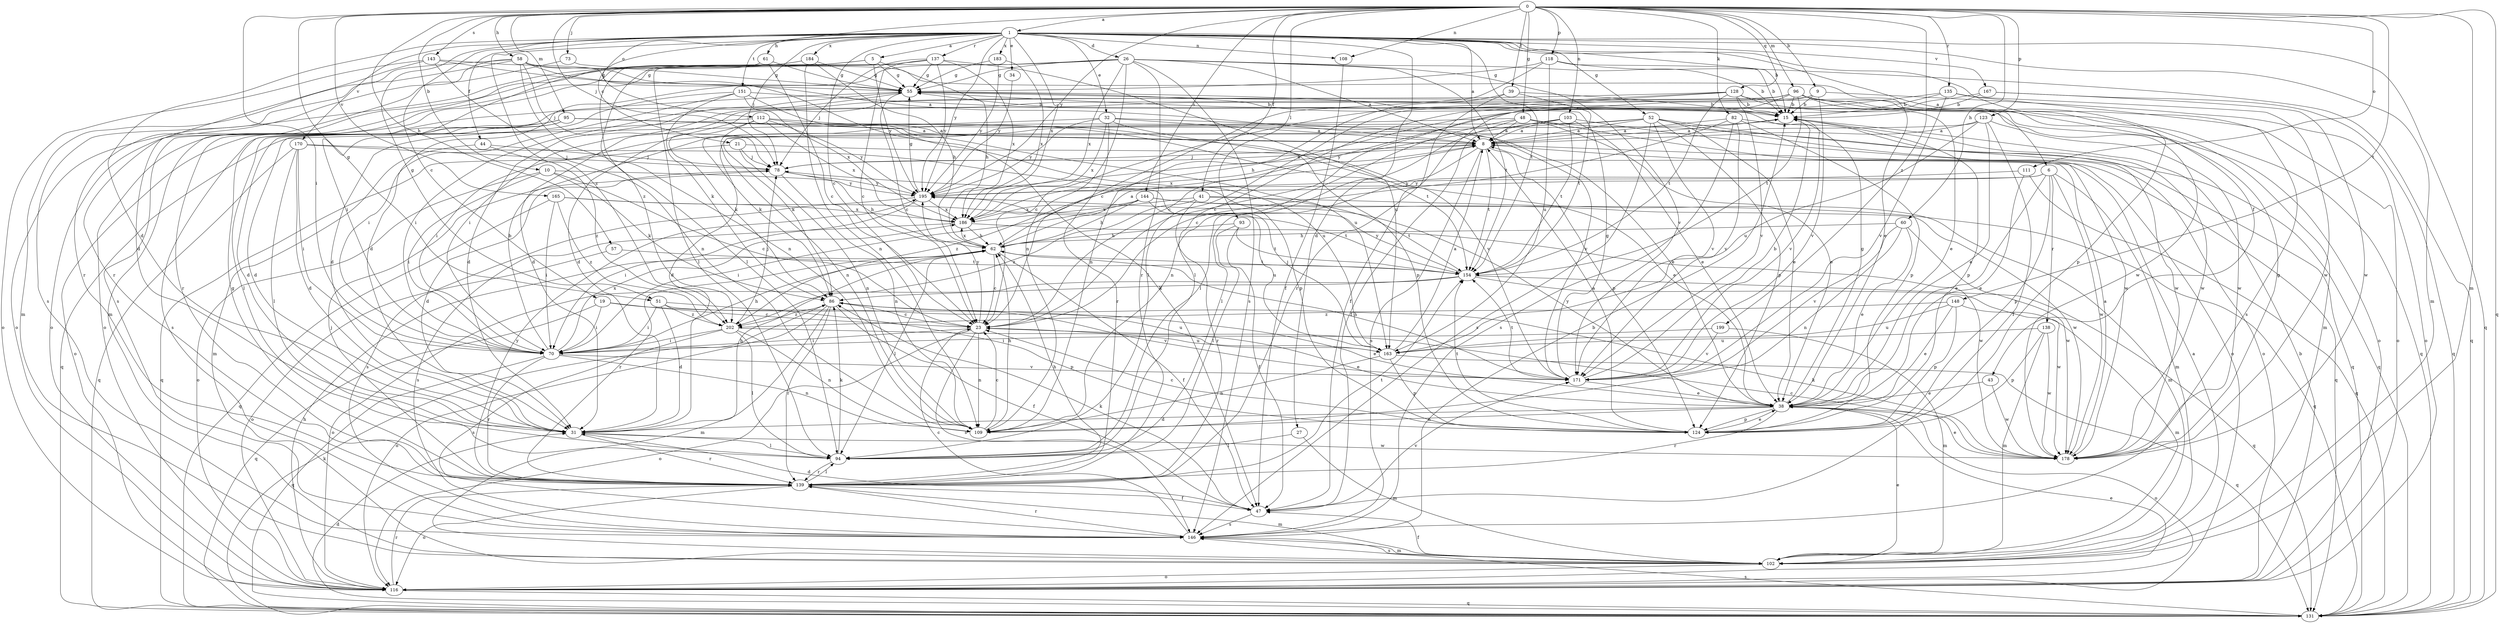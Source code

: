 strict digraph  {
0;
1;
5;
6;
8;
9;
10;
15;
19;
21;
23;
26;
27;
31;
32;
34;
38;
39;
41;
43;
44;
47;
48;
51;
52;
55;
57;
58;
60;
61;
62;
70;
73;
78;
82;
86;
93;
94;
95;
96;
102;
103;
108;
109;
111;
112;
116;
118;
123;
124;
128;
131;
135;
137;
138;
139;
143;
144;
146;
148;
151;
154;
163;
165;
167;
170;
171;
178;
183;
184;
186;
195;
199;
202;
0 -> 1  [label=a];
0 -> 9  [label=b];
0 -> 10  [label=b];
0 -> 39  [label=f];
0 -> 41  [label=f];
0 -> 48  [label=g];
0 -> 51  [label=g];
0 -> 57  [label=h];
0 -> 58  [label=h];
0 -> 60  [label=h];
0 -> 70  [label=i];
0 -> 73  [label=j];
0 -> 78  [label=j];
0 -> 82  [label=k];
0 -> 93  [label=l];
0 -> 95  [label=m];
0 -> 96  [label=m];
0 -> 102  [label=m];
0 -> 103  [label=n];
0 -> 108  [label=n];
0 -> 111  [label=o];
0 -> 112  [label=o];
0 -> 118  [label=p];
0 -> 123  [label=p];
0 -> 128  [label=q];
0 -> 131  [label=q];
0 -> 135  [label=r];
0 -> 143  [label=s];
0 -> 144  [label=s];
0 -> 148  [label=t];
0 -> 165  [label=v];
0 -> 195  [label=y];
0 -> 199  [label=z];
1 -> 5  [label=a];
1 -> 6  [label=a];
1 -> 8  [label=a];
1 -> 15  [label=b];
1 -> 19  [label=c];
1 -> 21  [label=c];
1 -> 23  [label=c];
1 -> 26  [label=d];
1 -> 27  [label=d];
1 -> 31  [label=d];
1 -> 32  [label=e];
1 -> 34  [label=e];
1 -> 43  [label=f];
1 -> 44  [label=f];
1 -> 51  [label=g];
1 -> 52  [label=g];
1 -> 61  [label=h];
1 -> 78  [label=j];
1 -> 102  [label=m];
1 -> 108  [label=n];
1 -> 131  [label=q];
1 -> 137  [label=r];
1 -> 151  [label=t];
1 -> 154  [label=t];
1 -> 167  [label=v];
1 -> 170  [label=v];
1 -> 183  [label=x];
1 -> 184  [label=x];
1 -> 186  [label=x];
1 -> 195  [label=y];
1 -> 202  [label=z];
5 -> 55  [label=g];
5 -> 62  [label=h];
5 -> 94  [label=l];
5 -> 116  [label=o];
5 -> 195  [label=y];
6 -> 38  [label=e];
6 -> 102  [label=m];
6 -> 124  [label=p];
6 -> 138  [label=r];
6 -> 178  [label=w];
6 -> 195  [label=y];
6 -> 202  [label=z];
8 -> 78  [label=j];
8 -> 94  [label=l];
8 -> 124  [label=p];
8 -> 131  [label=q];
8 -> 146  [label=s];
8 -> 154  [label=t];
8 -> 186  [label=x];
9 -> 15  [label=b];
9 -> 23  [label=c];
9 -> 31  [label=d];
9 -> 116  [label=o];
9 -> 171  [label=v];
10 -> 23  [label=c];
10 -> 70  [label=i];
10 -> 86  [label=k];
10 -> 116  [label=o];
10 -> 195  [label=y];
15 -> 8  [label=a];
15 -> 124  [label=p];
15 -> 171  [label=v];
15 -> 178  [label=w];
19 -> 23  [label=c];
19 -> 70  [label=i];
19 -> 131  [label=q];
19 -> 163  [label=u];
21 -> 38  [label=e];
21 -> 78  [label=j];
21 -> 109  [label=n];
21 -> 131  [label=q];
23 -> 70  [label=i];
23 -> 109  [label=n];
23 -> 116  [label=o];
23 -> 146  [label=s];
23 -> 163  [label=u];
23 -> 195  [label=y];
26 -> 8  [label=a];
26 -> 15  [label=b];
26 -> 31  [label=d];
26 -> 55  [label=g];
26 -> 109  [label=n];
26 -> 116  [label=o];
26 -> 139  [label=r];
26 -> 146  [label=s];
26 -> 154  [label=t];
26 -> 171  [label=v];
26 -> 186  [label=x];
27 -> 94  [label=l];
27 -> 102  [label=m];
31 -> 62  [label=h];
31 -> 94  [label=l];
31 -> 139  [label=r];
31 -> 178  [label=w];
32 -> 8  [label=a];
32 -> 124  [label=p];
32 -> 131  [label=q];
32 -> 139  [label=r];
32 -> 171  [label=v];
32 -> 186  [label=x];
32 -> 195  [label=y];
34 -> 195  [label=y];
38 -> 31  [label=d];
38 -> 55  [label=g];
38 -> 109  [label=n];
38 -> 116  [label=o];
38 -> 124  [label=p];
38 -> 139  [label=r];
38 -> 195  [label=y];
39 -> 15  [label=b];
39 -> 47  [label=f];
39 -> 109  [label=n];
39 -> 154  [label=t];
41 -> 102  [label=m];
41 -> 139  [label=r];
41 -> 154  [label=t];
41 -> 186  [label=x];
41 -> 202  [label=z];
43 -> 38  [label=e];
43 -> 178  [label=w];
44 -> 78  [label=j];
44 -> 102  [label=m];
44 -> 202  [label=z];
47 -> 31  [label=d];
47 -> 86  [label=k];
47 -> 146  [label=s];
47 -> 171  [label=v];
48 -> 8  [label=a];
48 -> 38  [label=e];
48 -> 86  [label=k];
48 -> 94  [label=l];
48 -> 109  [label=n];
48 -> 131  [label=q];
48 -> 178  [label=w];
51 -> 31  [label=d];
51 -> 70  [label=i];
51 -> 124  [label=p];
51 -> 171  [label=v];
51 -> 202  [label=z];
52 -> 8  [label=a];
52 -> 38  [label=e];
52 -> 70  [label=i];
52 -> 86  [label=k];
52 -> 116  [label=o];
52 -> 124  [label=p];
52 -> 131  [label=q];
52 -> 146  [label=s];
52 -> 171  [label=v];
55 -> 15  [label=b];
55 -> 23  [label=c];
55 -> 70  [label=i];
55 -> 139  [label=r];
55 -> 178  [label=w];
57 -> 116  [label=o];
57 -> 154  [label=t];
58 -> 38  [label=e];
58 -> 47  [label=f];
58 -> 55  [label=g];
58 -> 78  [label=j];
58 -> 102  [label=m];
58 -> 109  [label=n];
58 -> 139  [label=r];
58 -> 146  [label=s];
60 -> 38  [label=e];
60 -> 62  [label=h];
60 -> 109  [label=n];
60 -> 171  [label=v];
60 -> 178  [label=w];
61 -> 23  [label=c];
61 -> 55  [label=g];
61 -> 70  [label=i];
61 -> 94  [label=l];
62 -> 8  [label=a];
62 -> 23  [label=c];
62 -> 47  [label=f];
62 -> 94  [label=l];
62 -> 139  [label=r];
62 -> 154  [label=t];
62 -> 186  [label=x];
70 -> 15  [label=b];
70 -> 62  [label=h];
70 -> 109  [label=n];
70 -> 131  [label=q];
70 -> 139  [label=r];
70 -> 171  [label=v];
70 -> 186  [label=x];
73 -> 55  [label=g];
73 -> 139  [label=r];
78 -> 8  [label=a];
78 -> 31  [label=d];
78 -> 62  [label=h];
78 -> 109  [label=n];
78 -> 195  [label=y];
82 -> 8  [label=a];
82 -> 23  [label=c];
82 -> 124  [label=p];
82 -> 146  [label=s];
82 -> 171  [label=v];
82 -> 178  [label=w];
86 -> 23  [label=c];
86 -> 38  [label=e];
86 -> 47  [label=f];
86 -> 102  [label=m];
86 -> 116  [label=o];
86 -> 139  [label=r];
86 -> 202  [label=z];
93 -> 47  [label=f];
93 -> 62  [label=h];
93 -> 94  [label=l];
93 -> 154  [label=t];
94 -> 86  [label=k];
94 -> 139  [label=r];
95 -> 8  [label=a];
95 -> 31  [label=d];
95 -> 94  [label=l];
95 -> 116  [label=o];
95 -> 146  [label=s];
95 -> 154  [label=t];
95 -> 163  [label=u];
95 -> 171  [label=v];
96 -> 15  [label=b];
96 -> 31  [label=d];
96 -> 38  [label=e];
96 -> 70  [label=i];
96 -> 94  [label=l];
96 -> 102  [label=m];
96 -> 116  [label=o];
96 -> 124  [label=p];
96 -> 139  [label=r];
96 -> 154  [label=t];
102 -> 8  [label=a];
102 -> 38  [label=e];
102 -> 47  [label=f];
102 -> 116  [label=o];
102 -> 146  [label=s];
103 -> 8  [label=a];
103 -> 38  [label=e];
103 -> 47  [label=f];
103 -> 116  [label=o];
103 -> 154  [label=t];
103 -> 195  [label=y];
108 -> 47  [label=f];
109 -> 23  [label=c];
109 -> 62  [label=h];
111 -> 38  [label=e];
111 -> 131  [label=q];
111 -> 195  [label=y];
112 -> 8  [label=a];
112 -> 31  [label=d];
112 -> 38  [label=e];
112 -> 86  [label=k];
112 -> 109  [label=n];
112 -> 186  [label=x];
112 -> 195  [label=y];
116 -> 15  [label=b];
116 -> 38  [label=e];
116 -> 62  [label=h];
116 -> 131  [label=q];
116 -> 139  [label=r];
118 -> 15  [label=b];
118 -> 23  [label=c];
118 -> 55  [label=g];
118 -> 131  [label=q];
118 -> 163  [label=u];
123 -> 8  [label=a];
123 -> 31  [label=d];
123 -> 38  [label=e];
123 -> 47  [label=f];
123 -> 163  [label=u];
123 -> 178  [label=w];
124 -> 8  [label=a];
124 -> 23  [label=c];
124 -> 38  [label=e];
124 -> 154  [label=t];
128 -> 15  [label=b];
128 -> 23  [label=c];
128 -> 31  [label=d];
128 -> 94  [label=l];
128 -> 116  [label=o];
128 -> 131  [label=q];
128 -> 154  [label=t];
128 -> 171  [label=v];
131 -> 31  [label=d];
131 -> 86  [label=k];
131 -> 146  [label=s];
135 -> 15  [label=b];
135 -> 23  [label=c];
135 -> 146  [label=s];
135 -> 171  [label=v];
135 -> 178  [label=w];
137 -> 23  [label=c];
137 -> 55  [label=g];
137 -> 78  [label=j];
137 -> 102  [label=m];
137 -> 116  [label=o];
137 -> 163  [label=u];
137 -> 186  [label=x];
137 -> 195  [label=y];
138 -> 102  [label=m];
138 -> 124  [label=p];
138 -> 163  [label=u];
138 -> 178  [label=w];
139 -> 47  [label=f];
139 -> 55  [label=g];
139 -> 62  [label=h];
139 -> 78  [label=j];
139 -> 94  [label=l];
139 -> 102  [label=m];
139 -> 116  [label=o];
139 -> 154  [label=t];
139 -> 195  [label=y];
143 -> 8  [label=a];
143 -> 31  [label=d];
143 -> 55  [label=g];
143 -> 109  [label=n];
143 -> 116  [label=o];
144 -> 62  [label=h];
144 -> 70  [label=i];
144 -> 131  [label=q];
144 -> 163  [label=u];
144 -> 178  [label=w];
144 -> 186  [label=x];
146 -> 15  [label=b];
146 -> 23  [label=c];
146 -> 102  [label=m];
146 -> 139  [label=r];
148 -> 38  [label=e];
148 -> 102  [label=m];
148 -> 124  [label=p];
148 -> 163  [label=u];
148 -> 202  [label=z];
151 -> 15  [label=b];
151 -> 31  [label=d];
151 -> 70  [label=i];
151 -> 86  [label=k];
151 -> 163  [label=u];
151 -> 186  [label=x];
154 -> 86  [label=k];
154 -> 116  [label=o];
154 -> 131  [label=q];
154 -> 178  [label=w];
154 -> 195  [label=y];
163 -> 8  [label=a];
163 -> 78  [label=j];
163 -> 109  [label=n];
163 -> 124  [label=p];
163 -> 131  [label=q];
165 -> 70  [label=i];
165 -> 131  [label=q];
165 -> 154  [label=t];
165 -> 186  [label=x];
165 -> 202  [label=z];
167 -> 15  [label=b];
167 -> 62  [label=h];
167 -> 131  [label=q];
167 -> 178  [label=w];
170 -> 31  [label=d];
170 -> 70  [label=i];
170 -> 78  [label=j];
170 -> 94  [label=l];
170 -> 124  [label=p];
170 -> 131  [label=q];
171 -> 15  [label=b];
171 -> 38  [label=e];
171 -> 55  [label=g];
171 -> 62  [label=h];
171 -> 154  [label=t];
178 -> 8  [label=a];
178 -> 23  [label=c];
178 -> 38  [label=e];
178 -> 55  [label=g];
178 -> 86  [label=k];
183 -> 55  [label=g];
183 -> 186  [label=x];
183 -> 195  [label=y];
184 -> 55  [label=g];
184 -> 62  [label=h];
184 -> 109  [label=n];
184 -> 146  [label=s];
184 -> 202  [label=z];
186 -> 62  [label=h];
186 -> 146  [label=s];
186 -> 178  [label=w];
195 -> 55  [label=g];
195 -> 70  [label=i];
195 -> 146  [label=s];
195 -> 186  [label=x];
199 -> 70  [label=i];
199 -> 102  [label=m];
199 -> 171  [label=v];
202 -> 38  [label=e];
202 -> 70  [label=i];
202 -> 78  [label=j];
202 -> 94  [label=l];
202 -> 109  [label=n];
202 -> 146  [label=s];
}
